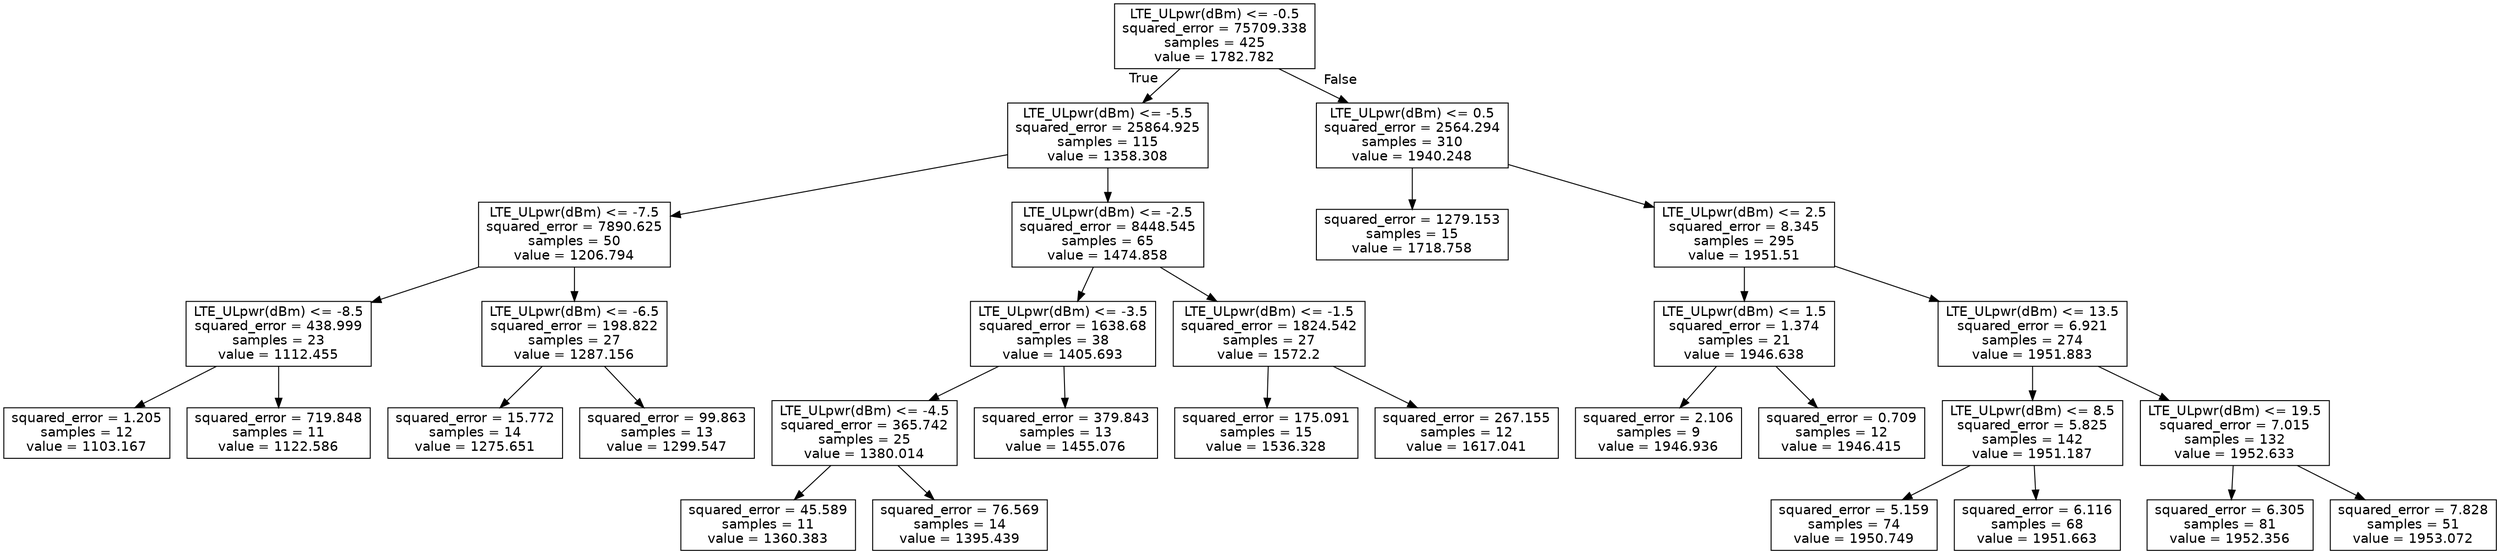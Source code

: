 digraph Tree {
node [shape=box, fontname="helvetica"] ;
edge [fontname="helvetica"] ;
0 [label="LTE_ULpwr(dBm) <= -0.5\nsquared_error = 75709.338\nsamples = 425\nvalue = 1782.782"] ;
1 [label="LTE_ULpwr(dBm) <= -5.5\nsquared_error = 25864.925\nsamples = 115\nvalue = 1358.308"] ;
0 -> 1 [labeldistance=2.5, labelangle=45, headlabel="True"] ;
2 [label="LTE_ULpwr(dBm) <= -7.5\nsquared_error = 7890.625\nsamples = 50\nvalue = 1206.794"] ;
1 -> 2 ;
3 [label="LTE_ULpwr(dBm) <= -8.5\nsquared_error = 438.999\nsamples = 23\nvalue = 1112.455"] ;
2 -> 3 ;
4 [label="squared_error = 1.205\nsamples = 12\nvalue = 1103.167"] ;
3 -> 4 ;
5 [label="squared_error = 719.848\nsamples = 11\nvalue = 1122.586"] ;
3 -> 5 ;
6 [label="LTE_ULpwr(dBm) <= -6.5\nsquared_error = 198.822\nsamples = 27\nvalue = 1287.156"] ;
2 -> 6 ;
7 [label="squared_error = 15.772\nsamples = 14\nvalue = 1275.651"] ;
6 -> 7 ;
8 [label="squared_error = 99.863\nsamples = 13\nvalue = 1299.547"] ;
6 -> 8 ;
9 [label="LTE_ULpwr(dBm) <= -2.5\nsquared_error = 8448.545\nsamples = 65\nvalue = 1474.858"] ;
1 -> 9 ;
10 [label="LTE_ULpwr(dBm) <= -3.5\nsquared_error = 1638.68\nsamples = 38\nvalue = 1405.693"] ;
9 -> 10 ;
11 [label="LTE_ULpwr(dBm) <= -4.5\nsquared_error = 365.742\nsamples = 25\nvalue = 1380.014"] ;
10 -> 11 ;
12 [label="squared_error = 45.589\nsamples = 11\nvalue = 1360.383"] ;
11 -> 12 ;
13 [label="squared_error = 76.569\nsamples = 14\nvalue = 1395.439"] ;
11 -> 13 ;
14 [label="squared_error = 379.843\nsamples = 13\nvalue = 1455.076"] ;
10 -> 14 ;
15 [label="LTE_ULpwr(dBm) <= -1.5\nsquared_error = 1824.542\nsamples = 27\nvalue = 1572.2"] ;
9 -> 15 ;
16 [label="squared_error = 175.091\nsamples = 15\nvalue = 1536.328"] ;
15 -> 16 ;
17 [label="squared_error = 267.155\nsamples = 12\nvalue = 1617.041"] ;
15 -> 17 ;
18 [label="LTE_ULpwr(dBm) <= 0.5\nsquared_error = 2564.294\nsamples = 310\nvalue = 1940.248"] ;
0 -> 18 [labeldistance=2.5, labelangle=-45, headlabel="False"] ;
19 [label="squared_error = 1279.153\nsamples = 15\nvalue = 1718.758"] ;
18 -> 19 ;
20 [label="LTE_ULpwr(dBm) <= 2.5\nsquared_error = 8.345\nsamples = 295\nvalue = 1951.51"] ;
18 -> 20 ;
21 [label="LTE_ULpwr(dBm) <= 1.5\nsquared_error = 1.374\nsamples = 21\nvalue = 1946.638"] ;
20 -> 21 ;
22 [label="squared_error = 2.106\nsamples = 9\nvalue = 1946.936"] ;
21 -> 22 ;
23 [label="squared_error = 0.709\nsamples = 12\nvalue = 1946.415"] ;
21 -> 23 ;
24 [label="LTE_ULpwr(dBm) <= 13.5\nsquared_error = 6.921\nsamples = 274\nvalue = 1951.883"] ;
20 -> 24 ;
25 [label="LTE_ULpwr(dBm) <= 8.5\nsquared_error = 5.825\nsamples = 142\nvalue = 1951.187"] ;
24 -> 25 ;
26 [label="squared_error = 5.159\nsamples = 74\nvalue = 1950.749"] ;
25 -> 26 ;
27 [label="squared_error = 6.116\nsamples = 68\nvalue = 1951.663"] ;
25 -> 27 ;
28 [label="LTE_ULpwr(dBm) <= 19.5\nsquared_error = 7.015\nsamples = 132\nvalue = 1952.633"] ;
24 -> 28 ;
29 [label="squared_error = 6.305\nsamples = 81\nvalue = 1952.356"] ;
28 -> 29 ;
30 [label="squared_error = 7.828\nsamples = 51\nvalue = 1953.072"] ;
28 -> 30 ;
}